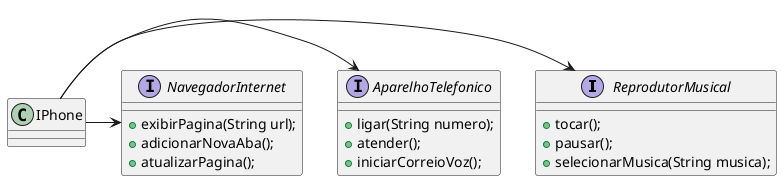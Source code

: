 /**
 * This PlantUML diagram defines three interfaces - `ReprodutorMusical`, `AparelhoTelefonico`, and `NavegadorInternet` - and a class `Iphone` that implements these interfaces.
 * The `IPhone` class represents a smartphone that has the capabilities of a music player, a telephone, and a web browser.
 * The interfaces define example methods that the `IPhone` class must implement to provide these functionalities.
 */
@startuml IPhone

interface ReprodutorMusical {
    +tocar();
    +pausar();
    +selecionarMusica(String musica);
}

interface AparelhoTelefonico {
    +ligar(String numero);
    +atender();
    +iniciarCorreioVoz();
}

interface NavegadorInternet {
    +exibirPagina(String url);
    +adicionarNovaAba();
    +atualizarPagina();
}

class IPhone {}

IPhone -> ReprodutorMusical
IPhone -> AparelhoTelefonico
IPhone -> NavegadorInternet

@enduml